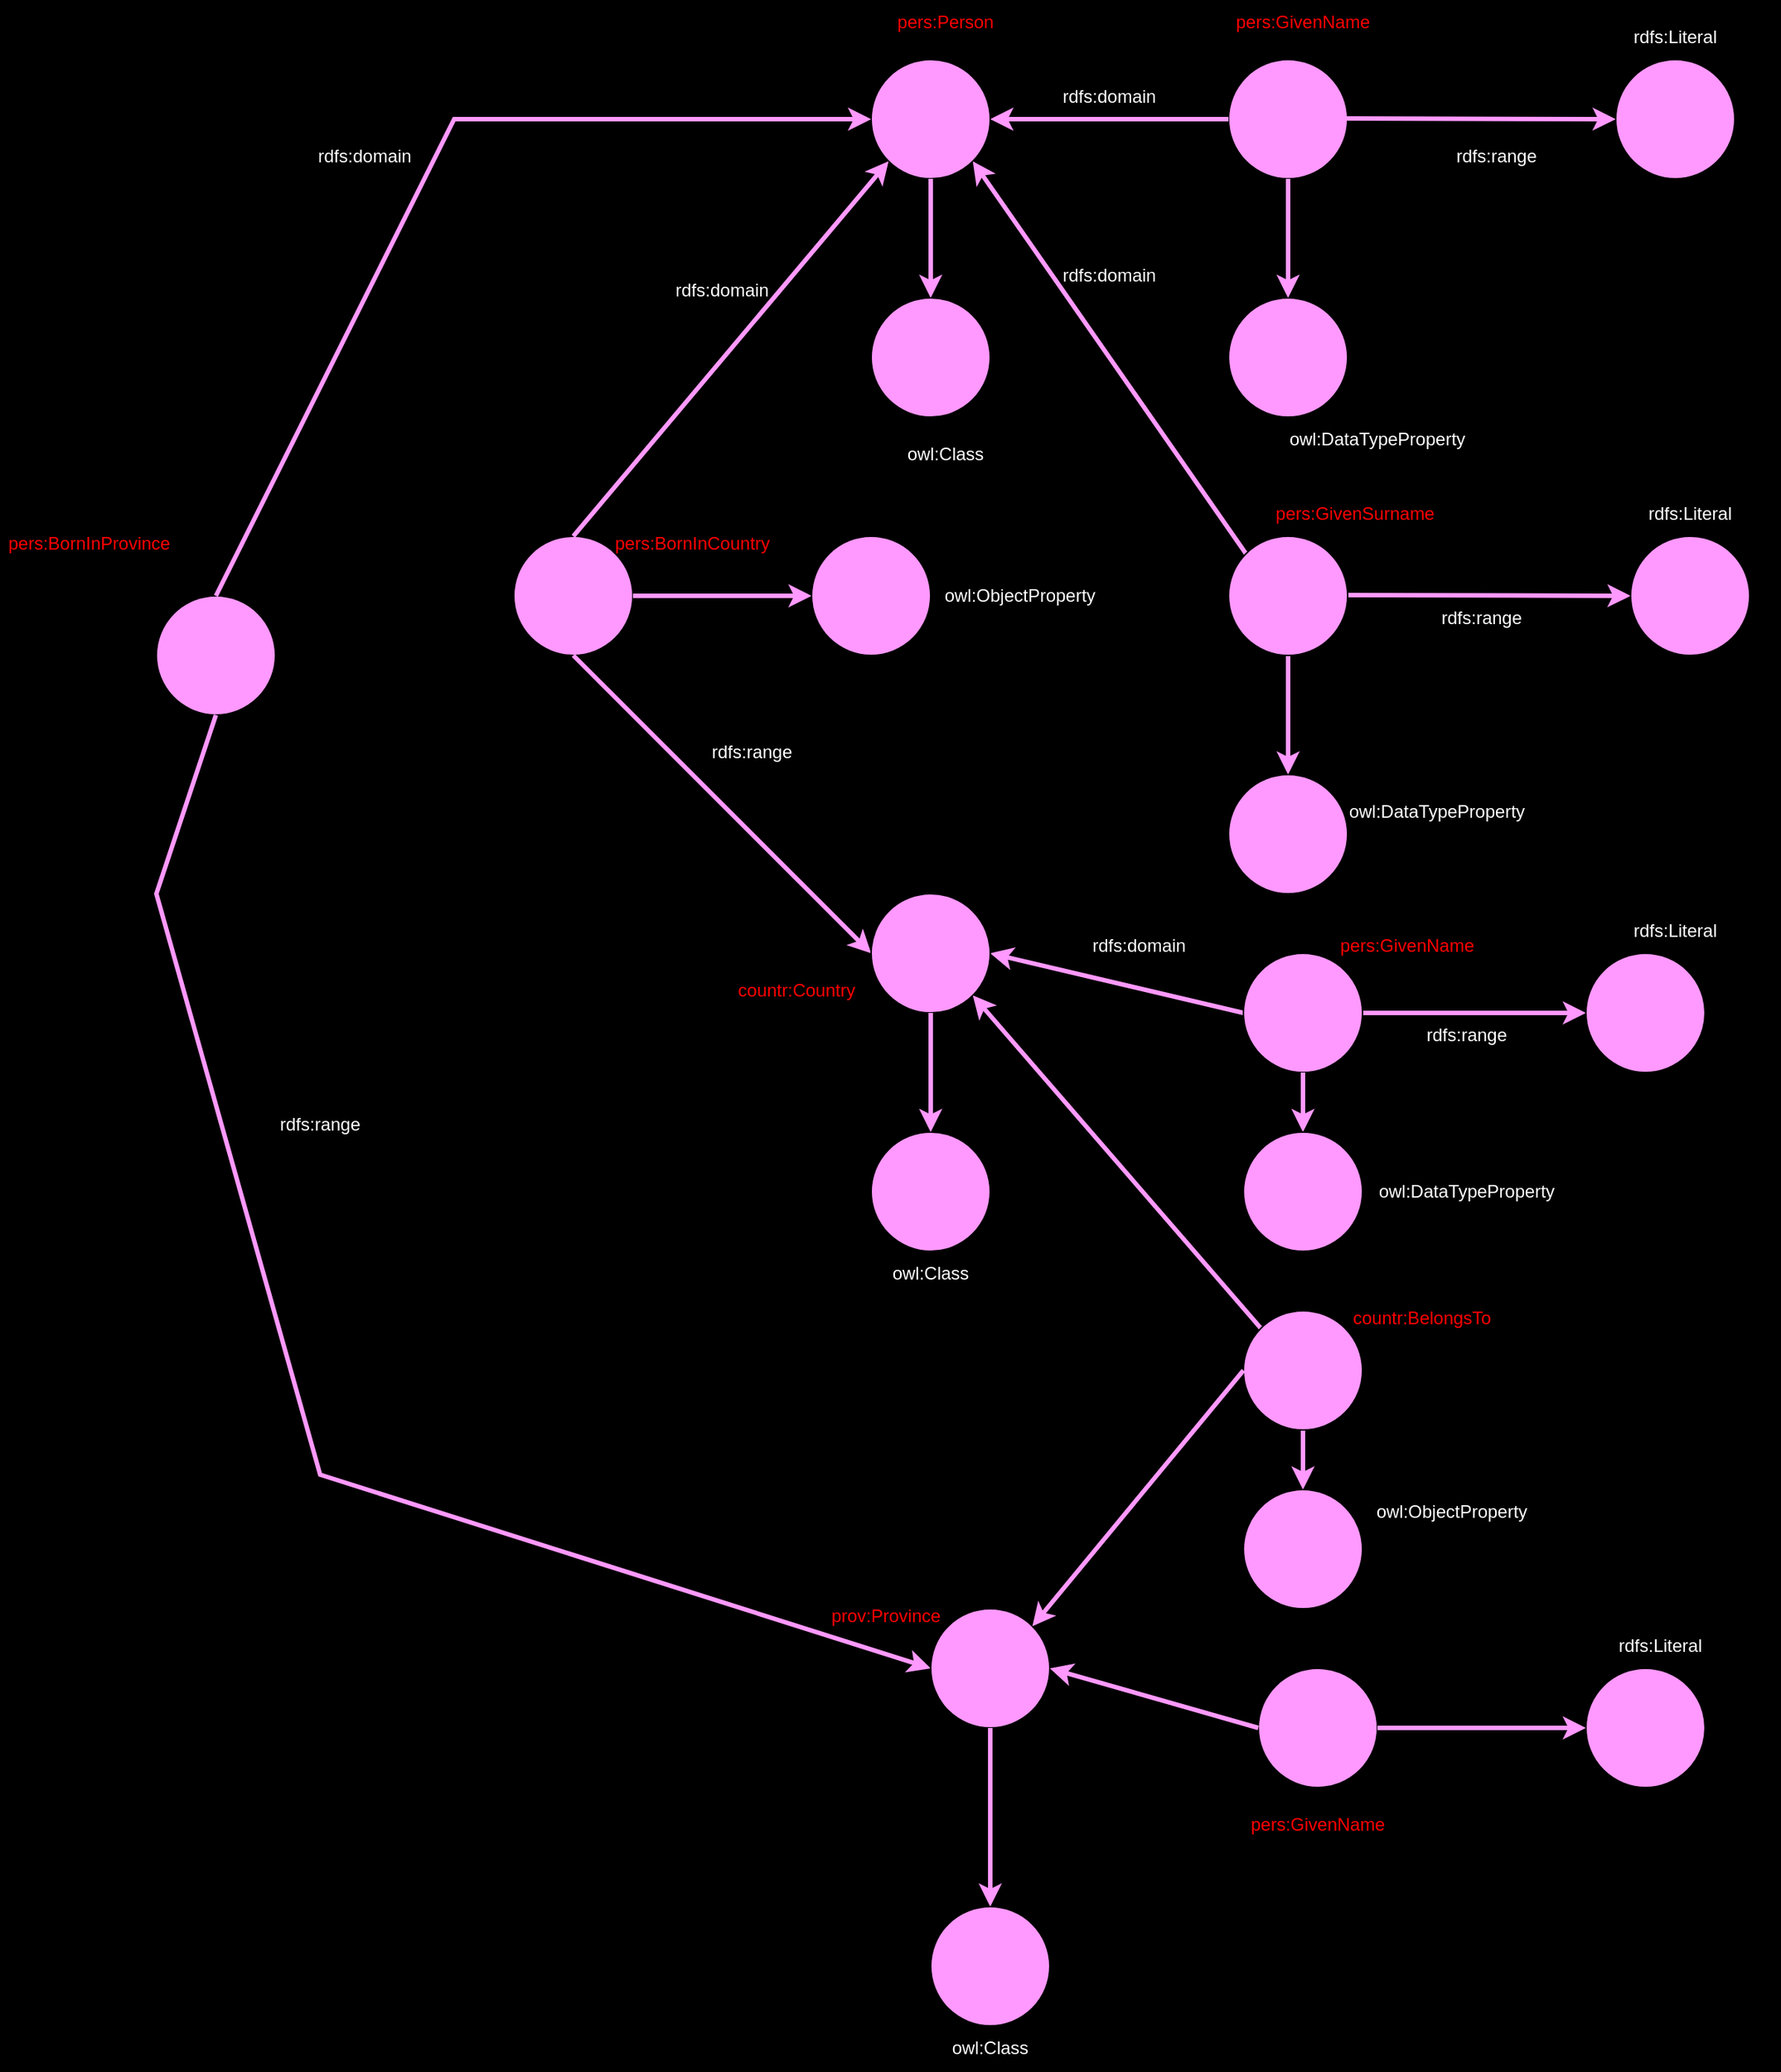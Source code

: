 <mxfile version="24.2.2" type="github">
  <diagram id="R2lEEEUBdFMjLlhIrx00" name="Page-1">
    <mxGraphModel dx="2122" dy="753" grid="1" gridSize="10" guides="1" tooltips="1" connect="1" arrows="1" fold="1" page="1" pageScale="1" pageWidth="850" pageHeight="1100" background="#000000" math="0" shadow="0" extFonts="Permanent Marker^https://fonts.googleapis.com/css?family=Permanent+Marker">
      <root>
        <mxCell id="0" />
        <mxCell id="1" parent="0" />
        <mxCell id="4SjUEF4Vs4CtEPpjbndP-1" value="" style="ellipse;whiteSpace=wrap;html=1;aspect=fixed;strokeColor=#000000;fillColor=#FF99FF;" vertex="1" parent="1">
          <mxGeometry x="160" y="80" width="80" height="80" as="geometry" />
        </mxCell>
        <mxCell id="4SjUEF4Vs4CtEPpjbndP-2" value="" style="ellipse;whiteSpace=wrap;html=1;aspect=fixed;strokeColor=#000000;fillColor=#FF99FF;" vertex="1" parent="1">
          <mxGeometry x="660" y="80" width="80" height="80" as="geometry" />
        </mxCell>
        <mxCell id="4SjUEF4Vs4CtEPpjbndP-3" value="" style="ellipse;whiteSpace=wrap;html=1;aspect=fixed;strokeColor=#000000;fillColor=#FF99FF;" vertex="1" parent="1">
          <mxGeometry x="400" y="80" width="80" height="80" as="geometry" />
        </mxCell>
        <mxCell id="4SjUEF4Vs4CtEPpjbndP-4" value="" style="ellipse;whiteSpace=wrap;html=1;aspect=fixed;strokeColor=#000000;fillColor=#FF99FF;" vertex="1" parent="1">
          <mxGeometry x="400" y="240" width="80" height="80" as="geometry" />
        </mxCell>
        <mxCell id="4SjUEF4Vs4CtEPpjbndP-5" value="" style="endArrow=classic;html=1;rounded=0;strokeColor=#FF99FF;strokeWidth=3;entryX=0;entryY=0.5;entryDx=0;entryDy=0;" edge="1" parent="1" target="4SjUEF4Vs4CtEPpjbndP-2">
          <mxGeometry width="50" height="50" relative="1" as="geometry">
            <mxPoint x="470" y="119.5" as="sourcePoint" />
            <mxPoint x="590" y="119.5" as="targetPoint" />
          </mxGeometry>
        </mxCell>
        <mxCell id="4SjUEF4Vs4CtEPpjbndP-10" value="" style="endArrow=classic;html=1;rounded=0;strokeColor=#FF99FF;strokeWidth=3;exitX=0;exitY=0.5;exitDx=0;exitDy=0;" edge="1" parent="1" source="4SjUEF4Vs4CtEPpjbndP-3">
          <mxGeometry width="50" height="50" relative="1" as="geometry">
            <mxPoint x="420" y="160" as="sourcePoint" />
            <mxPoint x="240" y="120" as="targetPoint" />
            <Array as="points" />
          </mxGeometry>
        </mxCell>
        <mxCell id="4SjUEF4Vs4CtEPpjbndP-11" value="" style="endArrow=classic;html=1;rounded=0;strokeColor=#FF99FF;strokeWidth=3;" edge="1" parent="1">
          <mxGeometry width="50" height="50" relative="1" as="geometry">
            <mxPoint x="440" y="160" as="sourcePoint" />
            <mxPoint x="440" y="240" as="targetPoint" />
          </mxGeometry>
        </mxCell>
        <mxCell id="4SjUEF4Vs4CtEPpjbndP-12" value="" style="endArrow=classic;html=1;rounded=0;strokeColor=#FF99FF;strokeWidth=3;exitX=0.5;exitY=1;exitDx=0;exitDy=0;entryX=0.5;entryY=0;entryDx=0;entryDy=0;" edge="1" parent="1" source="4SjUEF4Vs4CtEPpjbndP-1" target="4SjUEF4Vs4CtEPpjbndP-14">
          <mxGeometry width="50" height="50" relative="1" as="geometry">
            <mxPoint x="120" y="300" as="sourcePoint" />
            <mxPoint x="80" y="280" as="targetPoint" />
          </mxGeometry>
        </mxCell>
        <mxCell id="4SjUEF4Vs4CtEPpjbndP-13" value="" style="endArrow=classic;html=1;rounded=0;strokeColor=#FF99FF;strokeWidth=3;exitX=0;exitY=0;exitDx=0;exitDy=0;entryX=1;entryY=1;entryDx=0;entryDy=0;" edge="1" parent="1" source="4SjUEF4Vs4CtEPpjbndP-23" target="4SjUEF4Vs4CtEPpjbndP-1">
          <mxGeometry width="50" height="50" relative="1" as="geometry">
            <mxPoint x="220" y="150" as="sourcePoint" />
            <mxPoint x="360" y="420" as="targetPoint" />
          </mxGeometry>
        </mxCell>
        <mxCell id="4SjUEF4Vs4CtEPpjbndP-14" value="" style="ellipse;whiteSpace=wrap;html=1;aspect=fixed;strokeColor=#000000;fillColor=#FF99FF;" vertex="1" parent="1">
          <mxGeometry x="160" y="240" width="80" height="80" as="geometry" />
        </mxCell>
        <mxCell id="4SjUEF4Vs4CtEPpjbndP-15" value="" style="ellipse;whiteSpace=wrap;html=1;aspect=fixed;strokeColor=#000000;fillColor=#FF99FF;" vertex="1" parent="1">
          <mxGeometry x="-320" y="440" width="80" height="80" as="geometry" />
        </mxCell>
        <mxCell id="4SjUEF4Vs4CtEPpjbndP-16" value="" style="endArrow=classic;html=1;rounded=0;strokeColor=#FF99FF;strokeWidth=3;exitX=0.5;exitY=0;exitDx=0;exitDy=0;" edge="1" parent="1" source="4SjUEF4Vs4CtEPpjbndP-15" target="4SjUEF4Vs4CtEPpjbndP-1">
          <mxGeometry width="50" height="50" relative="1" as="geometry">
            <mxPoint x="-80" y="160" as="sourcePoint" />
            <mxPoint x="-70" y="250" as="targetPoint" />
            <Array as="points">
              <mxPoint x="-120" y="120" />
            </Array>
          </mxGeometry>
        </mxCell>
        <mxCell id="4SjUEF4Vs4CtEPpjbndP-17" value="" style="ellipse;whiteSpace=wrap;html=1;aspect=fixed;strokeColor=#000000;fillColor=#FF99FF;" vertex="1" parent="1">
          <mxGeometry x="-80" y="400" width="80" height="80" as="geometry" />
        </mxCell>
        <mxCell id="4SjUEF4Vs4CtEPpjbndP-18" value="" style="endArrow=classic;html=1;rounded=0;strokeColor=#FF99FF;strokeWidth=3;entryX=0;entryY=0.5;entryDx=0;entryDy=0;" edge="1" parent="1" target="4SjUEF4Vs4CtEPpjbndP-24">
          <mxGeometry width="50" height="50" relative="1" as="geometry">
            <mxPoint x="480" y="439.5" as="sourcePoint" />
            <mxPoint x="600" y="439.5" as="targetPoint" />
          </mxGeometry>
        </mxCell>
        <mxCell id="4SjUEF4Vs4CtEPpjbndP-19" value="" style="endArrow=classic;html=1;rounded=0;strokeColor=#FF99FF;strokeWidth=3;exitX=0.5;exitY=0;exitDx=0;exitDy=0;entryX=0;entryY=1;entryDx=0;entryDy=0;" edge="1" parent="1" source="4SjUEF4Vs4CtEPpjbndP-17" target="4SjUEF4Vs4CtEPpjbndP-1">
          <mxGeometry width="50" height="50" relative="1" as="geometry">
            <mxPoint x="10" y="279" as="sourcePoint" />
            <mxPoint x="-70" y="210" as="targetPoint" />
          </mxGeometry>
        </mxCell>
        <mxCell id="4SjUEF4Vs4CtEPpjbndP-20" value="" style="endArrow=classic;html=1;rounded=0;strokeColor=#FF99FF;strokeWidth=3;exitX=1;exitY=0.5;exitDx=0;exitDy=0;" edge="1" parent="1" source="4SjUEF4Vs4CtEPpjbndP-17">
          <mxGeometry width="50" height="50" relative="1" as="geometry">
            <mxPoint x="15" y="440" as="sourcePoint" />
            <mxPoint x="120" y="440" as="targetPoint" />
          </mxGeometry>
        </mxCell>
        <mxCell id="4SjUEF4Vs4CtEPpjbndP-22" value="" style="endArrow=classic;html=1;rounded=0;strokeColor=#FF99FF;strokeWidth=3;exitX=0.5;exitY=1;exitDx=0;exitDy=0;entryX=0.5;entryY=0;entryDx=0;entryDy=0;" edge="1" parent="1" source="4SjUEF4Vs4CtEPpjbndP-23" target="4SjUEF4Vs4CtEPpjbndP-25">
          <mxGeometry width="50" height="50" relative="1" as="geometry">
            <mxPoint x="440" y="549" as="sourcePoint" />
            <mxPoint x="440" y="560" as="targetPoint" />
          </mxGeometry>
        </mxCell>
        <mxCell id="4SjUEF4Vs4CtEPpjbndP-23" value="" style="ellipse;whiteSpace=wrap;html=1;aspect=fixed;strokeColor=#000000;fillColor=#FF99FF;" vertex="1" parent="1">
          <mxGeometry x="400" y="400" width="80" height="80" as="geometry" />
        </mxCell>
        <mxCell id="4SjUEF4Vs4CtEPpjbndP-24" value="" style="ellipse;whiteSpace=wrap;html=1;aspect=fixed;strokeColor=#000000;fillColor=#FF99FF;" vertex="1" parent="1">
          <mxGeometry x="670" y="400" width="80" height="80" as="geometry" />
        </mxCell>
        <mxCell id="4SjUEF4Vs4CtEPpjbndP-25" value="" style="ellipse;whiteSpace=wrap;html=1;aspect=fixed;strokeColor=#000000;fillColor=#FF99FF;" vertex="1" parent="1">
          <mxGeometry x="400" y="560" width="80" height="80" as="geometry" />
        </mxCell>
        <mxCell id="4SjUEF4Vs4CtEPpjbndP-26" value="" style="ellipse;whiteSpace=wrap;html=1;aspect=fixed;strokeColor=#000000;fillColor=#FF99FF;" vertex="1" parent="1">
          <mxGeometry x="120" y="400" width="80" height="80" as="geometry" />
        </mxCell>
        <mxCell id="4SjUEF4Vs4CtEPpjbndP-28" value="" style="endArrow=classic;html=1;rounded=0;strokeColor=#FF99FF;strokeWidth=3;exitX=0.5;exitY=1;exitDx=0;exitDy=0;entryX=0;entryY=0.5;entryDx=0;entryDy=0;" edge="1" parent="1" source="4SjUEF4Vs4CtEPpjbndP-15" target="4SjUEF4Vs4CtEPpjbndP-50">
          <mxGeometry width="50" height="50" relative="1" as="geometry">
            <mxPoint x="-350" y="550" as="sourcePoint" />
            <mxPoint x="-240" y="920" as="targetPoint" />
            <Array as="points">
              <mxPoint x="-320" y="640" />
              <mxPoint x="-210" y="1030" />
            </Array>
          </mxGeometry>
        </mxCell>
        <mxCell id="4SjUEF4Vs4CtEPpjbndP-29" value="" style="endArrow=classic;html=1;rounded=0;strokeColor=#FF99FF;strokeWidth=3;entryX=0;entryY=0.5;entryDx=0;entryDy=0;exitX=1;exitY=0.5;exitDx=0;exitDy=0;" edge="1" parent="1" source="4SjUEF4Vs4CtEPpjbndP-35" target="4SjUEF4Vs4CtEPpjbndP-33">
          <mxGeometry width="50" height="50" relative="1" as="geometry">
            <mxPoint x="640" y="650" as="sourcePoint" />
            <mxPoint x="490" y="650" as="targetPoint" />
          </mxGeometry>
        </mxCell>
        <mxCell id="4SjUEF4Vs4CtEPpjbndP-30" value="" style="endArrow=classic;html=1;rounded=0;strokeColor=#FF99FF;strokeWidth=3;entryX=1;entryY=0.5;entryDx=0;entryDy=0;exitX=0;exitY=0.5;exitDx=0;exitDy=0;" edge="1" parent="1" source="4SjUEF4Vs4CtEPpjbndP-35" target="4SjUEF4Vs4CtEPpjbndP-34">
          <mxGeometry width="50" height="50" relative="1" as="geometry">
            <mxPoint x="190" y="570" as="sourcePoint" />
            <mxPoint x="310" y="570" as="targetPoint" />
          </mxGeometry>
        </mxCell>
        <mxCell id="4SjUEF4Vs4CtEPpjbndP-32" value="" style="endArrow=classic;html=1;rounded=0;strokeColor=#FF99FF;strokeWidth=3;entryX=0;entryY=0.5;entryDx=0;entryDy=0;exitX=0.5;exitY=1;exitDx=0;exitDy=0;" edge="1" parent="1" source="4SjUEF4Vs4CtEPpjbndP-17" target="4SjUEF4Vs4CtEPpjbndP-34">
          <mxGeometry width="50" height="50" relative="1" as="geometry">
            <mxPoint x="40" y="600" as="sourcePoint" />
            <mxPoint x="160" y="599.5" as="targetPoint" />
          </mxGeometry>
        </mxCell>
        <mxCell id="4SjUEF4Vs4CtEPpjbndP-33" value="" style="ellipse;whiteSpace=wrap;html=1;aspect=fixed;strokeColor=#000000;fillColor=#FF99FF;" vertex="1" parent="1">
          <mxGeometry x="640" y="680" width="80" height="80" as="geometry" />
        </mxCell>
        <mxCell id="4SjUEF4Vs4CtEPpjbndP-34" value="" style="ellipse;whiteSpace=wrap;html=1;aspect=fixed;strokeColor=#000000;fillColor=#FF99FF;" vertex="1" parent="1">
          <mxGeometry x="160" y="640" width="80" height="80" as="geometry" />
        </mxCell>
        <mxCell id="4SjUEF4Vs4CtEPpjbndP-35" value="" style="ellipse;whiteSpace=wrap;html=1;aspect=fixed;strokeColor=#000000;fillColor=#FF99FF;" vertex="1" parent="1">
          <mxGeometry x="410" y="680" width="80" height="80" as="geometry" />
        </mxCell>
        <mxCell id="4SjUEF4Vs4CtEPpjbndP-36" value="" style="ellipse;whiteSpace=wrap;html=1;aspect=fixed;strokeColor=#000000;fillColor=#FF99FF;" vertex="1" parent="1">
          <mxGeometry x="160" y="800" width="80" height="80" as="geometry" />
        </mxCell>
        <mxCell id="4SjUEF4Vs4CtEPpjbndP-38" value="" style="endArrow=classic;html=1;rounded=0;strokeColor=#FF99FF;strokeWidth=3;exitX=0.5;exitY=1;exitDx=0;exitDy=0;entryX=0.5;entryY=0;entryDx=0;entryDy=0;" edge="1" parent="1" source="4SjUEF4Vs4CtEPpjbndP-44" target="4SjUEF4Vs4CtEPpjbndP-47">
          <mxGeometry width="50" height="50" relative="1" as="geometry">
            <mxPoint x="390" y="1050" as="sourcePoint" />
            <mxPoint x="450" y="1120" as="targetPoint" />
          </mxGeometry>
        </mxCell>
        <mxCell id="4SjUEF4Vs4CtEPpjbndP-40" value="" style="endArrow=classic;html=1;rounded=0;strokeColor=#FF99FF;strokeWidth=3;entryX=0.5;entryY=0;entryDx=0;entryDy=0;exitX=0.5;exitY=1;exitDx=0;exitDy=0;" edge="1" parent="1" source="4SjUEF4Vs4CtEPpjbndP-35" target="4SjUEF4Vs4CtEPpjbndP-43">
          <mxGeometry width="50" height="50" relative="1" as="geometry">
            <mxPoint x="260" y="640" as="sourcePoint" />
            <mxPoint x="380" y="640" as="targetPoint" />
          </mxGeometry>
        </mxCell>
        <mxCell id="4SjUEF4Vs4CtEPpjbndP-41" value="" style="endArrow=classic;html=1;rounded=0;strokeColor=#FF99FF;strokeWidth=3;exitX=0;exitY=0;exitDx=0;exitDy=0;entryX=1;entryY=1;entryDx=0;entryDy=0;" edge="1" parent="1" source="4SjUEF4Vs4CtEPpjbndP-44" target="4SjUEF4Vs4CtEPpjbndP-34">
          <mxGeometry width="50" height="50" relative="1" as="geometry">
            <mxPoint x="230" y="780" as="sourcePoint" />
            <mxPoint x="350" y="780" as="targetPoint" />
          </mxGeometry>
        </mxCell>
        <mxCell id="4SjUEF4Vs4CtEPpjbndP-42" value="" style="endArrow=classic;html=1;rounded=0;strokeColor=#FF99FF;strokeWidth=3;exitX=0.5;exitY=1;exitDx=0;exitDy=0;entryX=0.5;entryY=0;entryDx=0;entryDy=0;" edge="1" parent="1" source="4SjUEF4Vs4CtEPpjbndP-34" target="4SjUEF4Vs4CtEPpjbndP-36">
          <mxGeometry width="50" height="50" relative="1" as="geometry">
            <mxPoint x="220" y="740" as="sourcePoint" />
            <mxPoint x="340" y="740" as="targetPoint" />
          </mxGeometry>
        </mxCell>
        <mxCell id="4SjUEF4Vs4CtEPpjbndP-43" value="" style="ellipse;whiteSpace=wrap;html=1;aspect=fixed;strokeColor=#000000;fillColor=#FF99FF;" vertex="1" parent="1">
          <mxGeometry x="410" y="800" width="80" height="80" as="geometry" />
        </mxCell>
        <mxCell id="4SjUEF4Vs4CtEPpjbndP-44" value="" style="ellipse;whiteSpace=wrap;html=1;aspect=fixed;strokeColor=#000000;fillColor=#FF99FF;" vertex="1" parent="1">
          <mxGeometry x="410" y="920" width="80" height="80" as="geometry" />
        </mxCell>
        <mxCell id="4SjUEF4Vs4CtEPpjbndP-47" value="" style="ellipse;whiteSpace=wrap;html=1;aspect=fixed;strokeColor=#000000;fillColor=#FF99FF;" vertex="1" parent="1">
          <mxGeometry x="410" y="1040" width="80" height="80" as="geometry" />
        </mxCell>
        <mxCell id="4SjUEF4Vs4CtEPpjbndP-50" value="" style="ellipse;whiteSpace=wrap;html=1;aspect=fixed;strokeColor=#000000;fillColor=#FF99FF;" vertex="1" parent="1">
          <mxGeometry x="200" y="1120" width="80" height="80" as="geometry" />
        </mxCell>
        <mxCell id="4SjUEF4Vs4CtEPpjbndP-51" value="&lt;font color=&quot;#ff0000&quot;&gt;pers:Person&lt;/font&gt;" style="text;strokeColor=none;align=center;fillColor=none;html=1;verticalAlign=middle;whiteSpace=wrap;rounded=0;" vertex="1" parent="1">
          <mxGeometry x="150" y="40" width="120" height="30" as="geometry" />
        </mxCell>
        <mxCell id="4SjUEF4Vs4CtEPpjbndP-52" value="&lt;font color=&quot;#ff0000&quot;&gt;pers:GivenName&lt;/font&gt;&lt;span style=&quot;color: rgba(0, 0, 0, 0); font-family: monospace; font-size: 0px; text-align: start; text-wrap: nowrap;&quot;&gt;%3CmxGraphModel%3E%3Croot%3E%3CmxCell%20id%3D%220%22%2F%3E%3CmxCell%20id%3D%221%22%20parent%3D%220%22%2F%3E%3CmxCell%20id%3D%222%22%20value%3D%22%26lt%3Bfont%20color%3D%26quot%3B%23ff0000%26quot%3B%26gt%3Bpers%3APerson%26lt%3B%2Ffont%26gt%3B%22%20style%3D%22text%3BstrokeColor%3Dnone%3Balign%3Dcenter%3BfillColor%3Dnone%3Bhtml%3D1%3BverticalAlign%3Dmiddle%3BwhiteSpace%3Dwrap%3Brounded%3D0%3B%22%20vertex%3D%221%22%20parent%3D%221%22%3E%3CmxGeometry%20x%3D%22150%22%20y%3D%2240%22%20width%3D%22120%22%20height%3D%2230%22%20as%3D%22geometry%22%2F%3E%3C%2FmxCell%3E%3C%2Froot%3E%3C%2FmxGraphModel%3E&lt;/span&gt;" style="text;strokeColor=none;align=center;fillColor=none;html=1;verticalAlign=middle;whiteSpace=wrap;rounded=0;" vertex="1" parent="1">
          <mxGeometry x="390" y="40" width="120" height="30" as="geometry" />
        </mxCell>
        <mxCell id="4SjUEF4Vs4CtEPpjbndP-53" value="&lt;font color=&quot;#ff0000&quot;&gt;pers:GivenSurname&lt;/font&gt;&lt;span style=&quot;color: rgba(0, 0, 0, 0); font-family: monospace; font-size: 0px; text-align: start; text-wrap: nowrap;&quot;&gt;%3CmxGraphModel%3E%3Croot%3E%3CmxCell%20id%3D%220%22%2F%3E%3CmxCell%20id%3D%221%22%20parent%3D%220%22%2F%3E%3CmxCell%20id%3D%222%22%20value%3D%22%26lt%3Bfont%20color%3D%26quot%3B%23ff0000%26quot%3B%26gt%3Bpers%3APerson%26lt%3B%2Ffont%26gt%3B%22%20style%3D%22text%3BstrokeColor%3Dnone%3Balign%3Dcenter%3BfillColor%3Dnone%3Bhtml%3D1%3BverticalAlign%3Dmiddle%3BwhiteSpace%3Dwrap%3Brounded%3D0%3B%22%20vertex%3D%221%22%20parent%3D%221%22%3E%3CmxGeometry%20x%3D%22150%22%20y%3D%2240%22%20width%3D%22120%22%20height%3D%2230%22%20as%3D%22geometry%22%2F%3E%3C%2FmxCell%3E%3C%2Froot%3E%3C%2FmxGraphModel%3E&lt;/span&gt;" style="text;strokeColor=none;align=center;fillColor=none;html=1;verticalAlign=middle;whiteSpace=wrap;rounded=0;" vertex="1" parent="1">
          <mxGeometry x="425" y="370" width="120" height="30" as="geometry" />
        </mxCell>
        <mxCell id="4SjUEF4Vs4CtEPpjbndP-54" value="&lt;font color=&quot;#ffffff&quot;&gt;rdfs:Literal&lt;/font&gt;" style="text;strokeColor=none;align=center;fillColor=none;html=1;verticalAlign=middle;whiteSpace=wrap;rounded=0;" vertex="1" parent="1">
          <mxGeometry x="640" y="50" width="120" height="30" as="geometry" />
        </mxCell>
        <mxCell id="4SjUEF4Vs4CtEPpjbndP-55" value="&lt;font color=&quot;#ffffff&quot;&gt;rdfs:Literal&lt;/font&gt;" style="text;strokeColor=none;align=center;fillColor=none;html=1;verticalAlign=middle;whiteSpace=wrap;rounded=0;" vertex="1" parent="1">
          <mxGeometry x="650" y="370" width="120" height="30" as="geometry" />
        </mxCell>
        <mxCell id="4SjUEF4Vs4CtEPpjbndP-56" value="&lt;font color=&quot;#ffffff&quot;&gt;rdfs:Literal&lt;/font&gt;" style="text;strokeColor=none;align=center;fillColor=none;html=1;verticalAlign=middle;whiteSpace=wrap;rounded=0;" vertex="1" parent="1">
          <mxGeometry x="640" y="650" width="120" height="30" as="geometry" />
        </mxCell>
        <mxCell id="4SjUEF4Vs4CtEPpjbndP-57" value="&lt;font color=&quot;#ffffff&quot;&gt;rdfs:range&lt;/font&gt;" style="text;strokeColor=none;align=center;fillColor=none;html=1;verticalAlign=middle;whiteSpace=wrap;rounded=0;" vertex="1" parent="1">
          <mxGeometry x="520" y="130" width="120" height="30" as="geometry" />
        </mxCell>
        <mxCell id="4SjUEF4Vs4CtEPpjbndP-58" value="&lt;font color=&quot;#ffffff&quot;&gt;owl:DataTypeProperty&lt;/font&gt;" style="text;strokeColor=none;align=center;fillColor=none;html=1;verticalAlign=middle;whiteSpace=wrap;rounded=0;" vertex="1" parent="1">
          <mxGeometry x="440" y="320" width="120" height="30" as="geometry" />
        </mxCell>
        <mxCell id="4SjUEF4Vs4CtEPpjbndP-59" value="&lt;font color=&quot;#ffffff&quot;&gt;rdfs:domain&lt;/font&gt;" style="text;strokeColor=none;align=center;fillColor=none;html=1;verticalAlign=middle;whiteSpace=wrap;rounded=0;" vertex="1" parent="1">
          <mxGeometry x="260" y="210" width="120" height="30" as="geometry" />
        </mxCell>
        <mxCell id="4SjUEF4Vs4CtEPpjbndP-62" value="&lt;font color=&quot;#ffffff&quot;&gt;rdfs:domain&lt;/font&gt;" style="text;strokeColor=none;align=center;fillColor=none;html=1;verticalAlign=middle;whiteSpace=wrap;rounded=0;" vertex="1" parent="1">
          <mxGeometry x="260" y="90" width="120" height="30" as="geometry" />
        </mxCell>
        <mxCell id="4SjUEF4Vs4CtEPpjbndP-64" value="&lt;font color=&quot;#ffffff&quot;&gt;owl:DataTypeProperty&lt;/font&gt;" style="text;strokeColor=none;align=center;fillColor=none;html=1;verticalAlign=middle;whiteSpace=wrap;rounded=0;" vertex="1" parent="1">
          <mxGeometry x="480" y="570" width="120" height="30" as="geometry" />
        </mxCell>
        <mxCell id="4SjUEF4Vs4CtEPpjbndP-65" value="&lt;font color=&quot;#ffffff&quot;&gt;rdfs:range&lt;/font&gt;" style="text;strokeColor=none;align=center;fillColor=none;html=1;verticalAlign=middle;whiteSpace=wrap;rounded=0;" vertex="1" parent="1">
          <mxGeometry x="510" y="440" width="120" height="30" as="geometry" />
        </mxCell>
        <mxCell id="4SjUEF4Vs4CtEPpjbndP-66" value="&lt;font color=&quot;#ffffff&quot;&gt;owl:Class&lt;/font&gt;" style="text;strokeColor=none;align=center;fillColor=none;html=1;verticalAlign=middle;whiteSpace=wrap;rounded=0;" vertex="1" parent="1">
          <mxGeometry x="150" y="330" width="120" height="30" as="geometry" />
        </mxCell>
        <mxCell id="4SjUEF4Vs4CtEPpjbndP-67" value="&lt;font color=&quot;#ffffff&quot;&gt;owl:ObjectProperty&lt;/font&gt;" style="text;strokeColor=none;align=center;fillColor=none;html=1;verticalAlign=middle;whiteSpace=wrap;rounded=0;" vertex="1" parent="1">
          <mxGeometry x="200" y="425" width="120" height="30" as="geometry" />
        </mxCell>
        <mxCell id="4SjUEF4Vs4CtEPpjbndP-68" value="&lt;font color=&quot;#ffffff&quot;&gt;rdfs:domain&lt;/font&gt;" style="text;strokeColor=none;align=center;fillColor=none;html=1;verticalAlign=middle;whiteSpace=wrap;rounded=0;" vertex="1" parent="1">
          <mxGeometry y="220" width="120" height="30" as="geometry" />
        </mxCell>
        <mxCell id="4SjUEF4Vs4CtEPpjbndP-69" value="&lt;font color=&quot;#ffffff&quot;&gt;rdfs:domain&lt;/font&gt;" style="text;strokeColor=none;align=center;fillColor=none;html=1;verticalAlign=middle;whiteSpace=wrap;rounded=0;" vertex="1" parent="1">
          <mxGeometry x="-240" y="130" width="120" height="30" as="geometry" />
        </mxCell>
        <mxCell id="4SjUEF4Vs4CtEPpjbndP-70" value="&lt;font color=&quot;#ff0000&quot;&gt;pers:BornInProvince&lt;/font&gt;" style="text;strokeColor=none;align=center;fillColor=none;html=1;verticalAlign=middle;whiteSpace=wrap;rounded=0;" vertex="1" parent="1">
          <mxGeometry x="-425" y="390" width="120" height="30" as="geometry" />
        </mxCell>
        <mxCell id="4SjUEF4Vs4CtEPpjbndP-71" value="&lt;font color=&quot;#ffffff&quot;&gt;rdfs:range&lt;/font&gt;" style="text;strokeColor=none;align=center;fillColor=none;html=1;verticalAlign=middle;whiteSpace=wrap;rounded=0;" vertex="1" parent="1">
          <mxGeometry x="-270" y="780" width="120" height="30" as="geometry" />
        </mxCell>
        <mxCell id="4SjUEF4Vs4CtEPpjbndP-73" value="&lt;font color=&quot;#ff0000&quot;&gt;pers:BornInCountry&lt;/font&gt;" style="text;strokeColor=none;align=center;fillColor=none;html=1;verticalAlign=middle;whiteSpace=wrap;rounded=0;" vertex="1" parent="1">
          <mxGeometry x="-20" y="390" width="120" height="30" as="geometry" />
        </mxCell>
        <mxCell id="4SjUEF4Vs4CtEPpjbndP-74" value="&lt;font color=&quot;#ffffff&quot;&gt;rdfs:range&lt;/font&gt;" style="text;strokeColor=none;align=center;fillColor=none;html=1;verticalAlign=middle;whiteSpace=wrap;rounded=0;" vertex="1" parent="1">
          <mxGeometry x="20" y="530" width="120" height="30" as="geometry" />
        </mxCell>
        <mxCell id="4SjUEF4Vs4CtEPpjbndP-75" value="&lt;font color=&quot;#ff0000&quot;&gt;countr:Country&lt;/font&gt;" style="text;strokeColor=none;align=center;fillColor=none;html=1;verticalAlign=middle;whiteSpace=wrap;rounded=0;" vertex="1" parent="1">
          <mxGeometry x="50" y="690" width="120" height="30" as="geometry" />
        </mxCell>
        <mxCell id="4SjUEF4Vs4CtEPpjbndP-76" value="&lt;font color=&quot;#ffffff&quot;&gt;rdfs:domain&lt;/font&gt;" style="text;strokeColor=none;align=center;fillColor=none;html=1;verticalAlign=middle;whiteSpace=wrap;rounded=0;" vertex="1" parent="1">
          <mxGeometry x="280" y="660" width="120" height="30" as="geometry" />
        </mxCell>
        <mxCell id="4SjUEF4Vs4CtEPpjbndP-77" value="&lt;font color=&quot;#ff0000&quot;&gt;pers:GivenName&lt;/font&gt;&lt;span style=&quot;color: rgba(0, 0, 0, 0); font-family: monospace; font-size: 0px; text-align: start; text-wrap: nowrap;&quot;&gt;%3CmxGraphModel%3E%3Croot%3E%3CmxCell%20id%3D%220%22%2F%3E%3CmxCell%20id%3D%221%22%20parent%3D%220%22%2F%3E%3CmxCell%20id%3D%222%22%20value%3D%22%26lt%3Bfont%20color%3D%26quot%3B%23ff0000%26quot%3B%26gt%3Bpers%3APerson%26lt%3B%2Ffont%26gt%3B%22%20style%3D%22text%3BstrokeColor%3Dnone%3Balign%3Dcenter%3BfillColor%3Dnone%3Bhtml%3D1%3BverticalAlign%3Dmiddle%3BwhiteSpace%3Dwrap%3Brounded%3D0%3B%22%20vertex%3D%221%22%20parent%3D%221%22%3E%3CmxGeometry%20x%3D%22150%22%20y%3D%2240%22%20width%3D%22120%22%20height%3D%2230%22%20as%3D%22geometry%22%2F%3E%3C%2FmxCell%3E%3C%2Froot%3E%3C%2FmxGraphModel%3E&lt;/span&gt;" style="text;strokeColor=none;align=center;fillColor=none;html=1;verticalAlign=middle;whiteSpace=wrap;rounded=0;" vertex="1" parent="1">
          <mxGeometry x="460" y="660" width="120" height="30" as="geometry" />
        </mxCell>
        <mxCell id="4SjUEF4Vs4CtEPpjbndP-78" value="&lt;font color=&quot;#ffffff&quot;&gt;rdfs:range&lt;/font&gt;" style="text;strokeColor=none;align=center;fillColor=none;html=1;verticalAlign=middle;whiteSpace=wrap;rounded=0;" vertex="1" parent="1">
          <mxGeometry x="500" y="720" width="120" height="30" as="geometry" />
        </mxCell>
        <mxCell id="4SjUEF4Vs4CtEPpjbndP-79" value="&lt;font color=&quot;#ffffff&quot;&gt;owl:DataTypeProperty&lt;/font&gt;" style="text;strokeColor=none;align=center;fillColor=none;html=1;verticalAlign=middle;whiteSpace=wrap;rounded=0;" vertex="1" parent="1">
          <mxGeometry x="500" y="825" width="120" height="30" as="geometry" />
        </mxCell>
        <mxCell id="4SjUEF4Vs4CtEPpjbndP-80" value="&lt;font color=&quot;#ffffff&quot;&gt;owl:Class&lt;/font&gt;" style="text;strokeColor=none;align=center;fillColor=none;html=1;verticalAlign=middle;whiteSpace=wrap;rounded=0;" vertex="1" parent="1">
          <mxGeometry x="140" y="880" width="120" height="30" as="geometry" />
        </mxCell>
        <mxCell id="4SjUEF4Vs4CtEPpjbndP-81" value="&lt;font color=&quot;#ff0000&quot;&gt;countr:BelongsTo&lt;/font&gt;" style="text;strokeColor=none;align=center;fillColor=none;html=1;verticalAlign=middle;whiteSpace=wrap;rounded=0;" vertex="1" parent="1">
          <mxGeometry x="470" y="910" width="120" height="30" as="geometry" />
        </mxCell>
        <mxCell id="4SjUEF4Vs4CtEPpjbndP-82" value="&lt;font color=&quot;#ffffff&quot;&gt;owl:ObjectProperty&lt;/font&gt;" style="text;strokeColor=none;align=center;fillColor=none;html=1;verticalAlign=middle;whiteSpace=wrap;rounded=0;" vertex="1" parent="1">
          <mxGeometry x="490" y="1040" width="120" height="30" as="geometry" />
        </mxCell>
        <mxCell id="4SjUEF4Vs4CtEPpjbndP-83" value="" style="endArrow=classic;html=1;rounded=0;strokeColor=#FF99FF;strokeWidth=3;exitX=0;exitY=0.5;exitDx=0;exitDy=0;entryX=1;entryY=0;entryDx=0;entryDy=0;" edge="1" parent="1" source="4SjUEF4Vs4CtEPpjbndP-44" target="4SjUEF4Vs4CtEPpjbndP-50">
          <mxGeometry width="50" height="50" relative="1" as="geometry">
            <mxPoint x="290" y="1015" as="sourcePoint" />
            <mxPoint x="290" y="1095" as="targetPoint" />
          </mxGeometry>
        </mxCell>
        <mxCell id="4SjUEF4Vs4CtEPpjbndP-84" value="" style="ellipse;whiteSpace=wrap;html=1;aspect=fixed;strokeColor=#000000;fillColor=#FF99FF;" vertex="1" parent="1">
          <mxGeometry x="640" y="1160" width="80" height="80" as="geometry" />
        </mxCell>
        <mxCell id="4SjUEF4Vs4CtEPpjbndP-85" value="" style="ellipse;whiteSpace=wrap;html=1;aspect=fixed;strokeColor=#000000;fillColor=#FF99FF;" vertex="1" parent="1">
          <mxGeometry x="420" y="1160" width="80" height="80" as="geometry" />
        </mxCell>
        <mxCell id="4SjUEF4Vs4CtEPpjbndP-86" value="" style="endArrow=classic;html=1;rounded=0;strokeColor=#FF99FF;strokeWidth=3;exitX=0;exitY=0.5;exitDx=0;exitDy=0;entryX=1;entryY=0.5;entryDx=0;entryDy=0;" edge="1" parent="1" source="4SjUEF4Vs4CtEPpjbndP-85" target="4SjUEF4Vs4CtEPpjbndP-50">
          <mxGeometry width="50" height="50" relative="1" as="geometry">
            <mxPoint x="420" y="970" as="sourcePoint" />
            <mxPoint x="278" y="1142" as="targetPoint" />
          </mxGeometry>
        </mxCell>
        <mxCell id="4SjUEF4Vs4CtEPpjbndP-87" value="" style="endArrow=classic;html=1;rounded=0;strokeColor=#FF99FF;strokeWidth=3;exitX=1;exitY=0.5;exitDx=0;exitDy=0;entryX=0;entryY=0.5;entryDx=0;entryDy=0;" edge="1" parent="1" source="4SjUEF4Vs4CtEPpjbndP-85" target="4SjUEF4Vs4CtEPpjbndP-84">
          <mxGeometry width="50" height="50" relative="1" as="geometry">
            <mxPoint x="565" y="1300" as="sourcePoint" />
            <mxPoint x="425" y="1260" as="targetPoint" />
          </mxGeometry>
        </mxCell>
        <mxCell id="4SjUEF4Vs4CtEPpjbndP-88" value="&lt;font color=&quot;#ff0000&quot;&gt;pers:GivenName&lt;/font&gt;&lt;span style=&quot;color: rgba(0, 0, 0, 0); font-family: monospace; font-size: 0px; text-align: start; text-wrap: nowrap;&quot;&gt;%3CmxGraphModel%3E%3Croot%3E%3CmxCell%20id%3D%220%22%2F%3E%3CmxCell%20id%3D%221%22%20parent%3D%220%22%2F%3E%3CmxCell%20id%3D%222%22%20value%3D%22%26lt%3Bfont%20color%3D%26quot%3B%23ff0000%26quot%3B%26gt%3Bpers%3APerson%26lt%3B%2Ffont%26gt%3B%22%20style%3D%22text%3BstrokeColor%3Dnone%3Balign%3Dcenter%3BfillColor%3Dnone%3Bhtml%3D1%3BverticalAlign%3Dmiddle%3BwhiteSpace%3Dwrap%3Brounded%3D0%3B%22%20vertex%3D%221%22%20parent%3D%221%22%3E%3CmxGeometry%20x%3D%22150%22%20y%3D%2240%22%20width%3D%22120%22%20height%3D%2230%22%20as%3D%22geometry%22%2F%3E%3C%2FmxCell%3E%3C%2Froot%3E%3C%2FmxGraphModel%3E&lt;/span&gt;" style="text;strokeColor=none;align=center;fillColor=none;html=1;verticalAlign=middle;whiteSpace=wrap;rounded=0;" vertex="1" parent="1">
          <mxGeometry x="400" y="1250" width="120" height="30" as="geometry" />
        </mxCell>
        <mxCell id="4SjUEF4Vs4CtEPpjbndP-89" value="&lt;font color=&quot;#ffffff&quot;&gt;rdfs:Literal&lt;/font&gt;" style="text;strokeColor=none;align=center;fillColor=none;html=1;verticalAlign=middle;whiteSpace=wrap;rounded=0;" vertex="1" parent="1">
          <mxGeometry x="630" y="1130" width="120" height="30" as="geometry" />
        </mxCell>
        <mxCell id="4SjUEF4Vs4CtEPpjbndP-90" value="&lt;font color=&quot;#ff0000&quot;&gt;prov:Province&lt;/font&gt;" style="text;strokeColor=none;align=center;fillColor=none;html=1;verticalAlign=middle;whiteSpace=wrap;rounded=0;" vertex="1" parent="1">
          <mxGeometry x="110" y="1110" width="120" height="30" as="geometry" />
        </mxCell>
        <mxCell id="4SjUEF4Vs4CtEPpjbndP-93" value="" style="endArrow=classic;html=1;rounded=0;strokeColor=#FF99FF;strokeWidth=3;exitX=0.5;exitY=1;exitDx=0;exitDy=0;" edge="1" parent="1" source="4SjUEF4Vs4CtEPpjbndP-50">
          <mxGeometry width="50" height="50" relative="1" as="geometry">
            <mxPoint x="180" y="1320" as="sourcePoint" />
            <mxPoint x="240" y="1320" as="targetPoint" />
          </mxGeometry>
        </mxCell>
        <mxCell id="4SjUEF4Vs4CtEPpjbndP-94" value="" style="ellipse;whiteSpace=wrap;html=1;aspect=fixed;strokeColor=#000000;fillColor=#FF99FF;" vertex="1" parent="1">
          <mxGeometry x="200" y="1320" width="80" height="80" as="geometry" />
        </mxCell>
        <mxCell id="4SjUEF4Vs4CtEPpjbndP-95" value="&lt;font color=&quot;#ffffff&quot;&gt;owl:Class&lt;/font&gt;" style="text;strokeColor=none;align=center;fillColor=none;html=1;verticalAlign=middle;whiteSpace=wrap;rounded=0;" vertex="1" parent="1">
          <mxGeometry x="180" y="1400" width="120" height="30" as="geometry" />
        </mxCell>
      </root>
    </mxGraphModel>
  </diagram>
</mxfile>
